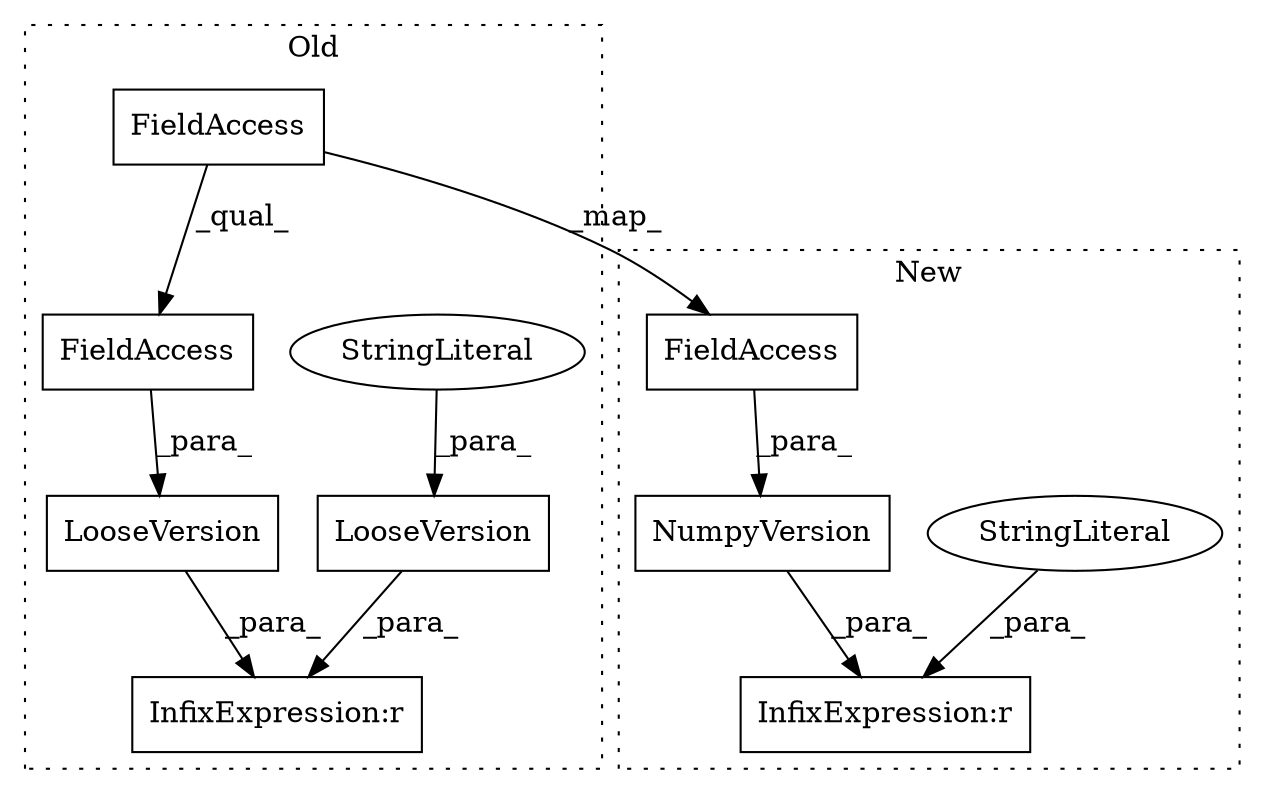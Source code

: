 digraph G {
subgraph cluster0 {
1 [label="LooseVersion" a="32" s="427,461" l="13,1" shape="box"];
4 [label="InfixExpression:r" a="27" s="462" l="3" shape="box"];
5 [label="FieldAccess" a="22" s="440" l="21" shape="box"];
6 [label="LooseVersion" a="32" s="465,483" l="13,1" shape="box"];
7 [label="StringLiteral" a="45" s="478" l="5" shape="ellipse"];
9 [label="FieldAccess" a="22" s="440" l="13" shape="box"];
label = "Old";
style="dotted";
}
subgraph cluster1 {
2 [label="NumpyVersion" a="32" s="428,458" l="13,1" shape="box"];
3 [label="InfixExpression:r" a="27" s="459" l="3" shape="box"];
8 [label="StringLiteral" a="45" s="462" l="7" shape="ellipse"];
10 [label="FieldAccess" a="22" s="441" l="17" shape="box"];
label = "New";
style="dotted";
}
1 -> 4 [label="_para_"];
2 -> 3 [label="_para_"];
5 -> 1 [label="_para_"];
6 -> 4 [label="_para_"];
7 -> 6 [label="_para_"];
8 -> 3 [label="_para_"];
9 -> 5 [label="_qual_"];
9 -> 10 [label="_map_"];
10 -> 2 [label="_para_"];
}
